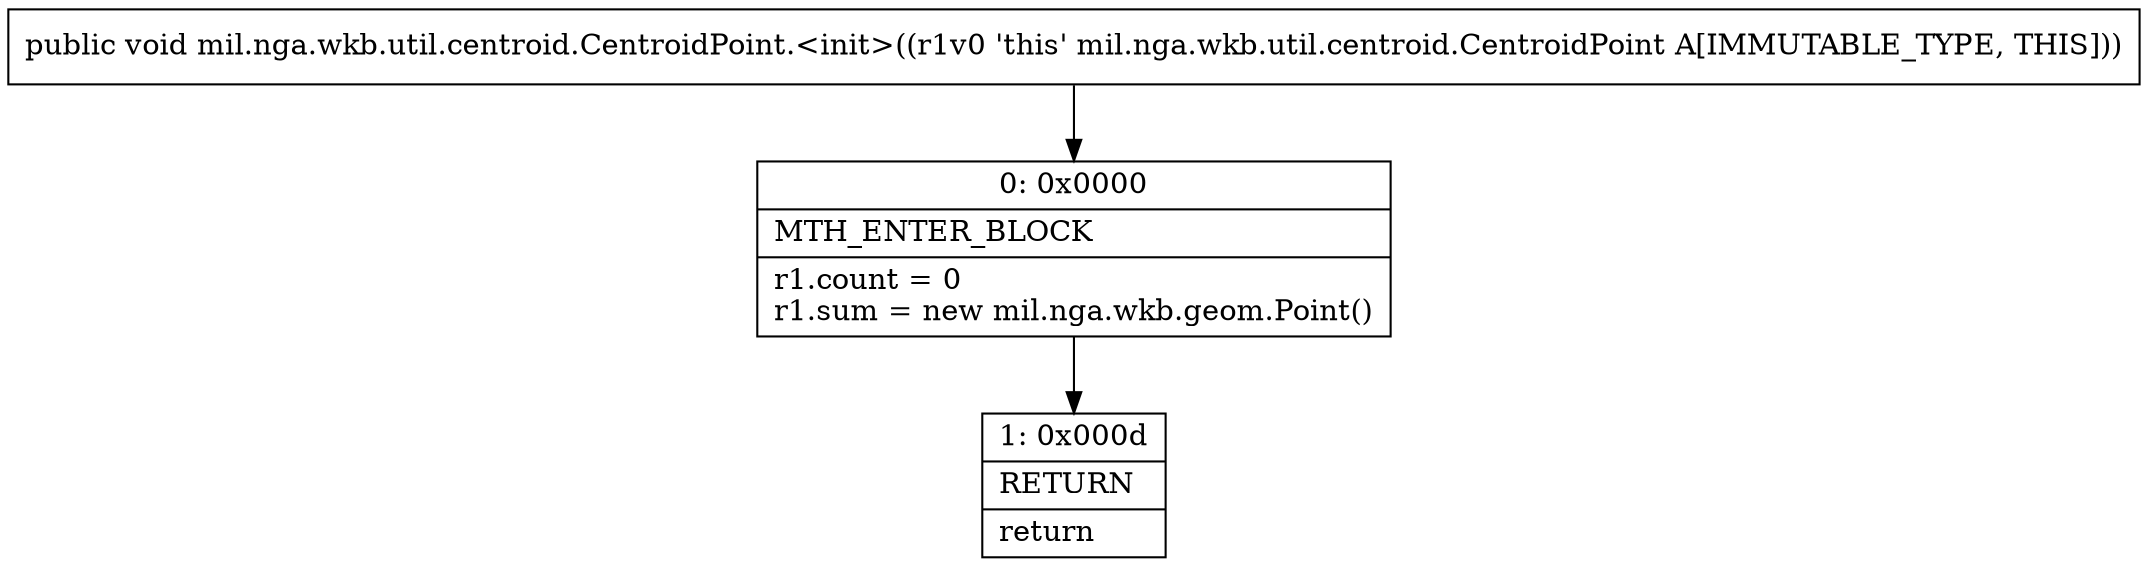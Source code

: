 digraph "CFG formil.nga.wkb.util.centroid.CentroidPoint.\<init\>()V" {
Node_0 [shape=record,label="{0\:\ 0x0000|MTH_ENTER_BLOCK\l|r1.count = 0\lr1.sum = new mil.nga.wkb.geom.Point()\l}"];
Node_1 [shape=record,label="{1\:\ 0x000d|RETURN\l|return\l}"];
MethodNode[shape=record,label="{public void mil.nga.wkb.util.centroid.CentroidPoint.\<init\>((r1v0 'this' mil.nga.wkb.util.centroid.CentroidPoint A[IMMUTABLE_TYPE, THIS])) }"];
MethodNode -> Node_0;
Node_0 -> Node_1;
}


